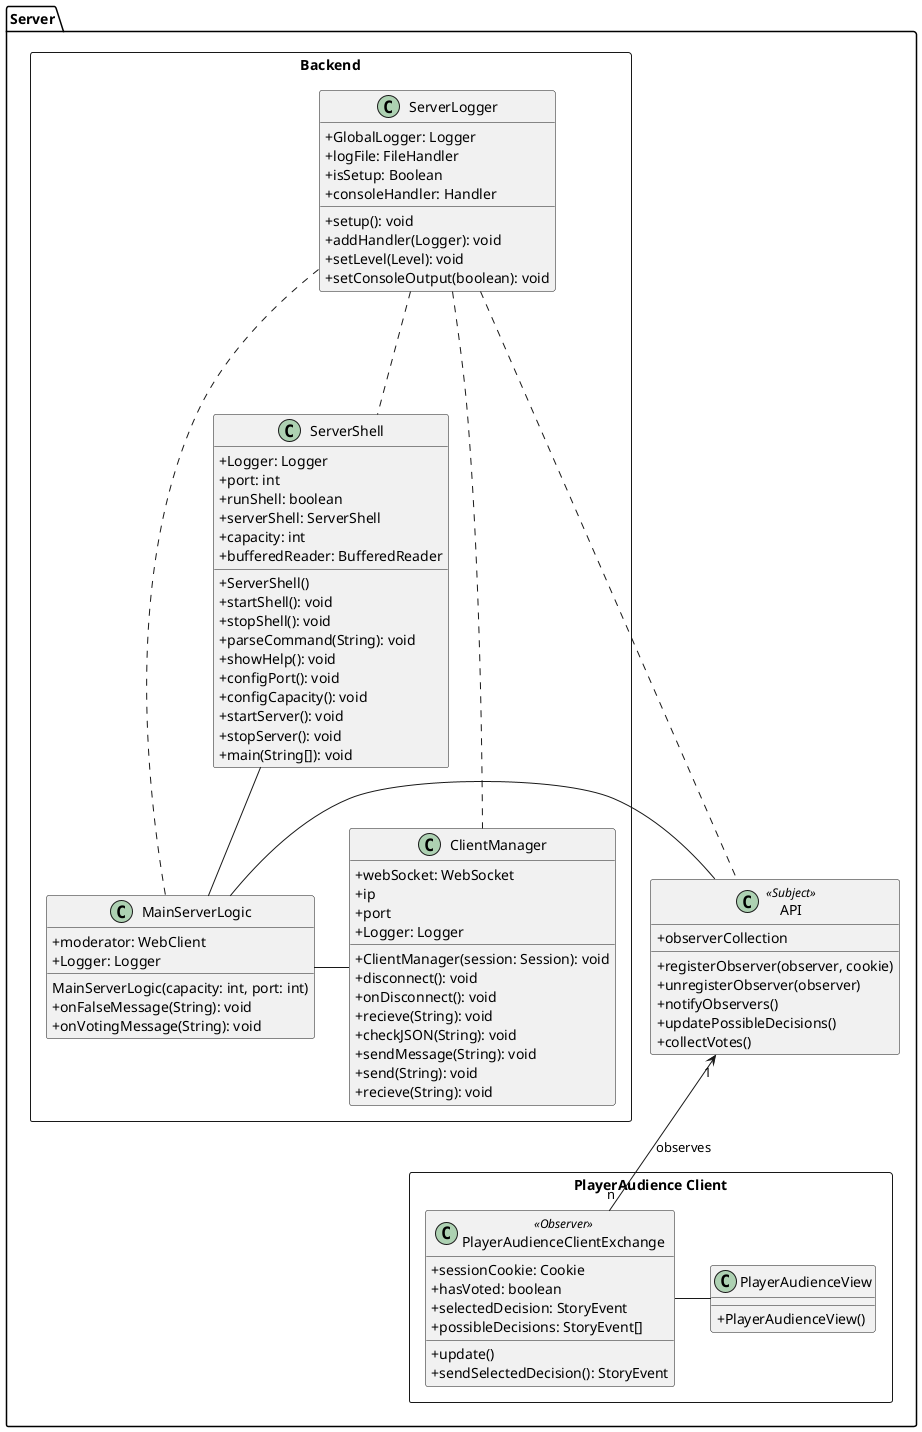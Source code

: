 @startuml

skinparam classAttributeIconSize 0

package "Server" {
   class "API" as api <<Subject>> {
        {field} +observerCollection
        {method} +registerObserver(observer, cookie)
        {method} +unregisterObserver(observer)
        {method} +notifyObservers()
        {method} +updatePossibleDecisions()
        {method} +collectVotes()
  }
  package "Backend" <<Rectangle>>{
    class "ServerShell" as ss {
      {field} +Logger: Logger
      {field} +port: int
      {field} +runShell: boolean
      {field} +serverShell: ServerShell
      {field} +capacity: int
      {field} +bufferedReader: BufferedReader
      {method} +ServerShell()
      {method} +startShell(): void
      {method} +stopShell(): void
      {method} +parseCommand(String): void
      {method} +showHelp(): void
      {method} +configPort(): void
      {method} +configCapacity(): void
      {method} +startServer(): void
      {method} +stopServer(): void
      {method} +main(String[]): void
    }

    class "ClientManager" as cm {
      {field} +webSocket: WebSocket
      {field} +ip
      {field} +port
      {field} +Logger: Logger
      {method} +ClientManager(session: Session): void
      {method} +disconnect(): void
      {method} +onDisconnect(): void
      {method} +recieve(String): void
      {method} +checkJSON(String): void
      {method} +sendMessage(String): void
      {method} +send(String): void
      {method} +recieve(String): void
    }    

    class "MainServerLogic" as msl {
      {field} +moderator: WebClient
      {field} +Logger: Logger
      {method} MainServerLogic(capacity: int, port: int)
      {method} +onFalseMessage(String): void
      {method} +onVotingMessage(String): void

    }

    class "ServerLogger" as sl {
      {field} +GlobalLogger: Logger
      {field} +logFile: FileHandler
      {field} +isSetup: Boolean
      {field} +consoleHandler: Handler
      {method} +setup(): void
      {method} +addHandler(Logger): void
      {method} +setLevel(Level): void
      {method} +setConsoleOutput(boolean): void
    }
  }
  package "PlayerAudience Client" <<Rectangle>>{  
    class "PlayerAudienceClientExchange" as pace <<Observer>>{
      {field} +sessionCookie: Cookie
      {field} +hasVoted: boolean
      {field} +selectedDecision: StoryEvent
      {field} +possibleDecisions: StoryEvent[]
      {method} +update()
      {method} +sendSelectedDecision(): StoryEvent 
    }

    class "PlayerAudienceView" as pav {
      {method} +PlayerAudienceView()
    }
  }
}



ss -- msl
msl - cm
msl -right- api
sl ... cm
sl ... msl
sl ... api
sl ... ss
pace - pav
api "1" <-down- "n" pace : observes
@enduml